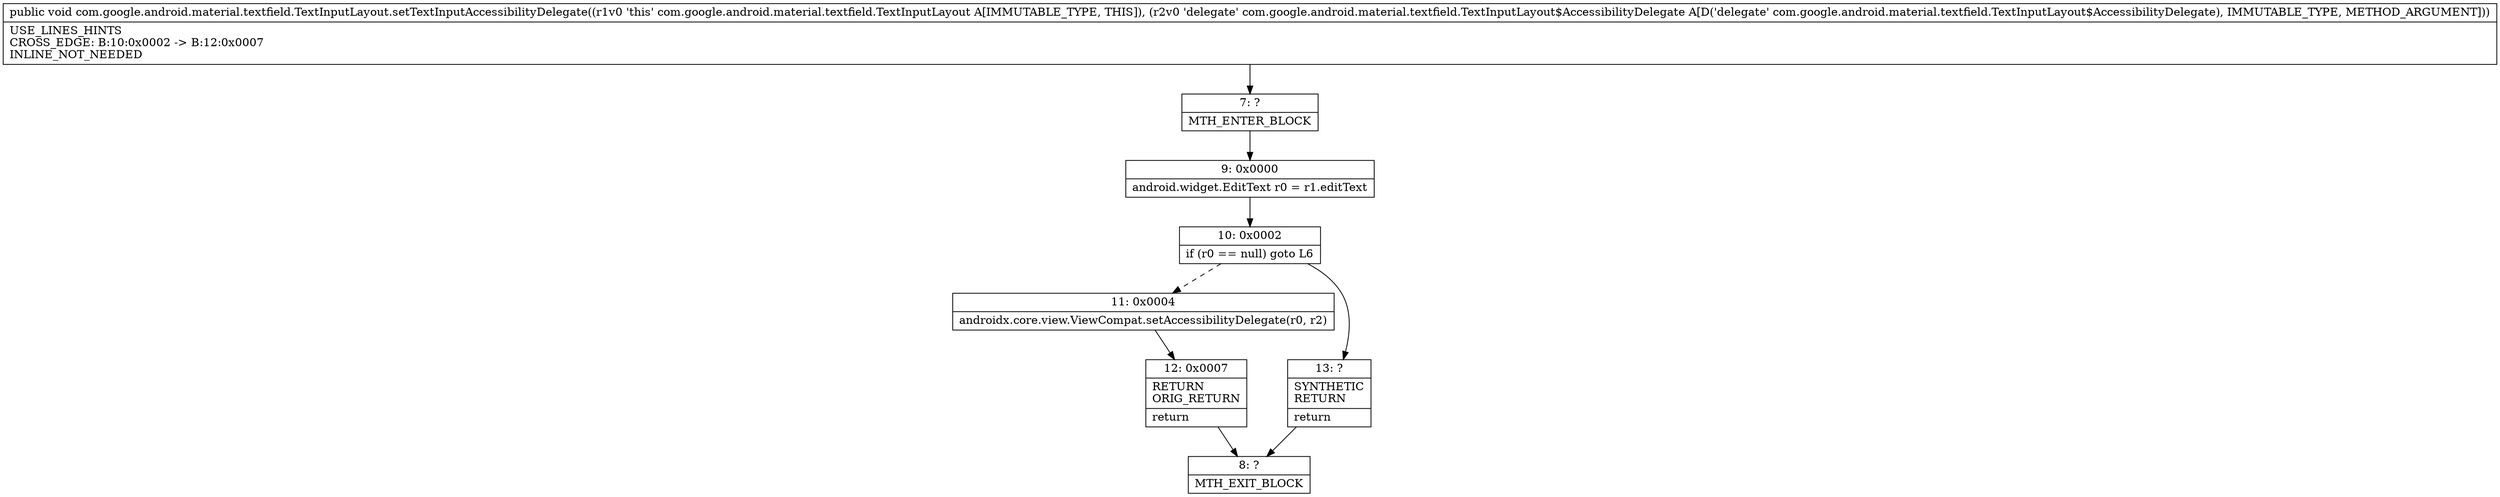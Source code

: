 digraph "CFG forcom.google.android.material.textfield.TextInputLayout.setTextInputAccessibilityDelegate(Lcom\/google\/android\/material\/textfield\/TextInputLayout$AccessibilityDelegate;)V" {
Node_7 [shape=record,label="{7\:\ ?|MTH_ENTER_BLOCK\l}"];
Node_9 [shape=record,label="{9\:\ 0x0000|android.widget.EditText r0 = r1.editText\l}"];
Node_10 [shape=record,label="{10\:\ 0x0002|if (r0 == null) goto L6\l}"];
Node_11 [shape=record,label="{11\:\ 0x0004|androidx.core.view.ViewCompat.setAccessibilityDelegate(r0, r2)\l}"];
Node_12 [shape=record,label="{12\:\ 0x0007|RETURN\lORIG_RETURN\l|return\l}"];
Node_8 [shape=record,label="{8\:\ ?|MTH_EXIT_BLOCK\l}"];
Node_13 [shape=record,label="{13\:\ ?|SYNTHETIC\lRETURN\l|return\l}"];
MethodNode[shape=record,label="{public void com.google.android.material.textfield.TextInputLayout.setTextInputAccessibilityDelegate((r1v0 'this' com.google.android.material.textfield.TextInputLayout A[IMMUTABLE_TYPE, THIS]), (r2v0 'delegate' com.google.android.material.textfield.TextInputLayout$AccessibilityDelegate A[D('delegate' com.google.android.material.textfield.TextInputLayout$AccessibilityDelegate), IMMUTABLE_TYPE, METHOD_ARGUMENT]))  | USE_LINES_HINTS\lCROSS_EDGE: B:10:0x0002 \-\> B:12:0x0007\lINLINE_NOT_NEEDED\l}"];
MethodNode -> Node_7;Node_7 -> Node_9;
Node_9 -> Node_10;
Node_10 -> Node_11[style=dashed];
Node_10 -> Node_13;
Node_11 -> Node_12;
Node_12 -> Node_8;
Node_13 -> Node_8;
}


